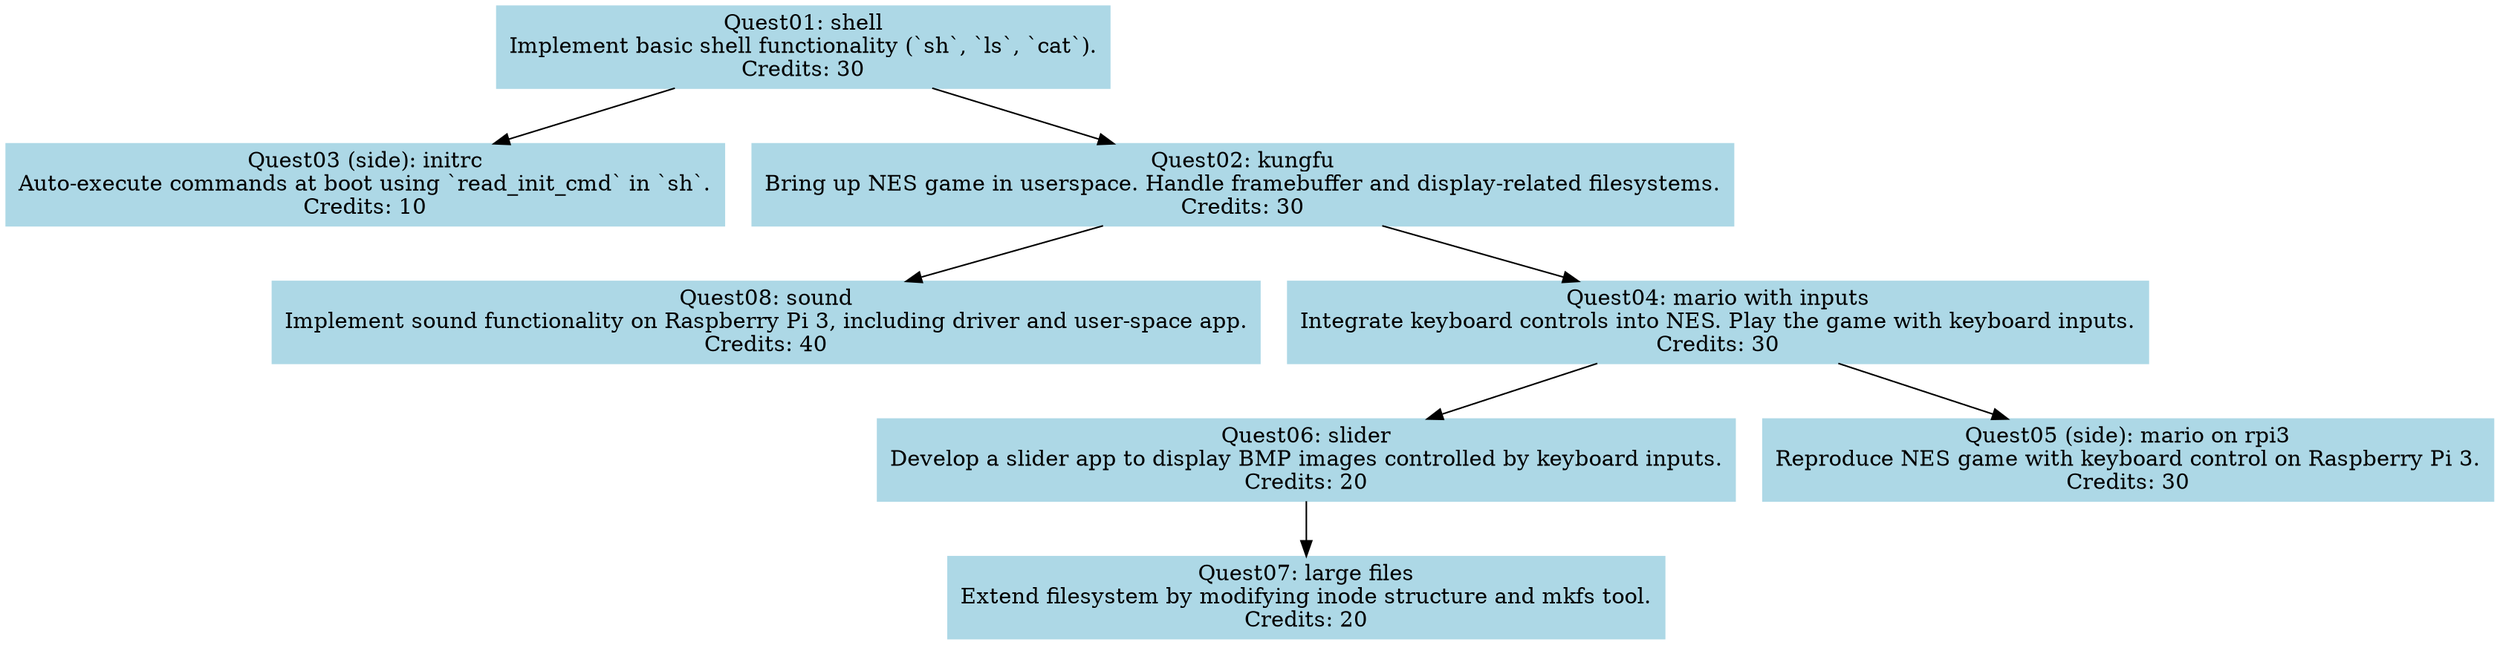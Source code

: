 // dot -Tpng quests.dot -o quests.png

// | Quest      | Description                                                                                  | Credits |
// |------------|----------------------------------------------------------------------------------------------|---------|
// | [Quest01: shell](#quest01-shell)    | Implement basic shell functionality (`sh`, `ls`, `cat`).                                | 30      |
// | [Quest02: kungfu](#quest02-kungfu)   | Bring up NES game in userspace. Handle framebuffer and display-related filesystems.     | 30      |
// | [Quest03 (side): initrc](#quest03-side-initrc)   | Auto-execute commands at boot using `read_init_cmd` in `sh`.                            | 10      |
// | [Quest04: mario with inputs](#quest04-mario-with-inputs) | Integrate keyboard controls into NES. Play the game with keyboard inputs.      | 30      |
// | [Quest05 (side): mario on rpi3](#quest05-side-mario-on-rpi3) | Reproduce NES game with keyboard control on Raspberry Pi 3.                        | 30      |
// | [Quest06: slider](#quest06-slider)   | Develop a slider app to display BMP images controlled by keyboard inputs.               | 20      |
// | [Quest07: large files](#quest07-large-files) | Extend filesystem by modifying inode structure and mkfs tool. | 20      |
// | [Quest08: sound](#quest08-sound)    | Implement sound functionality on Raspberry Pi 3, including driver and user-space app.   | 40      |

digraph QuestDependencies {
    // Define node styles
    node [shape=box, style=filled, color=lightblue];

    // Define the edges based on the relations
    quest01 -> quest03;
    quest01 -> quest02;
    quest02 -> quest08;
    quest02 -> quest04;
    quest04 -> quest06;
    quest06 -> quest07;
    quest04 -> quest05;
    
    // Define nodes with updated labels based on comments
    quest01 [label="Quest01: shell\nImplement basic shell functionality (`sh`, `ls`, `cat`).\nCredits: 30"];
    quest02 [label="Quest02: kungfu\nBring up NES game in userspace. Handle framebuffer and display-related filesystems.\nCredits: 30"];
    quest03 [label="Quest03 (side): initrc\nAuto-execute commands at boot using `read_init_cmd` in `sh`.\nCredits: 10"];
    quest04 [label="Quest04: mario with inputs\nIntegrate keyboard controls into NES. Play the game with keyboard inputs.\nCredits: 30"];
    quest05 [label="Quest05 (side): mario on rpi3\nReproduce NES game with keyboard control on Raspberry Pi 3.\nCredits: 30"];
    quest06 [label="Quest06: slider\nDevelop a slider app to display BMP images controlled by keyboard inputs.\nCredits: 20"];
    quest07 [label="Quest07: large files\nExtend filesystem by modifying inode structure and mkfs tool.\nCredits: 20"];
    quest08 [label="Quest08: sound\nImplement sound functionality on Raspberry Pi 3, including driver and user-space app.\nCredits: 40"];

    // Set graph layout
    // rankdir=LR; // Left to Right layout
}